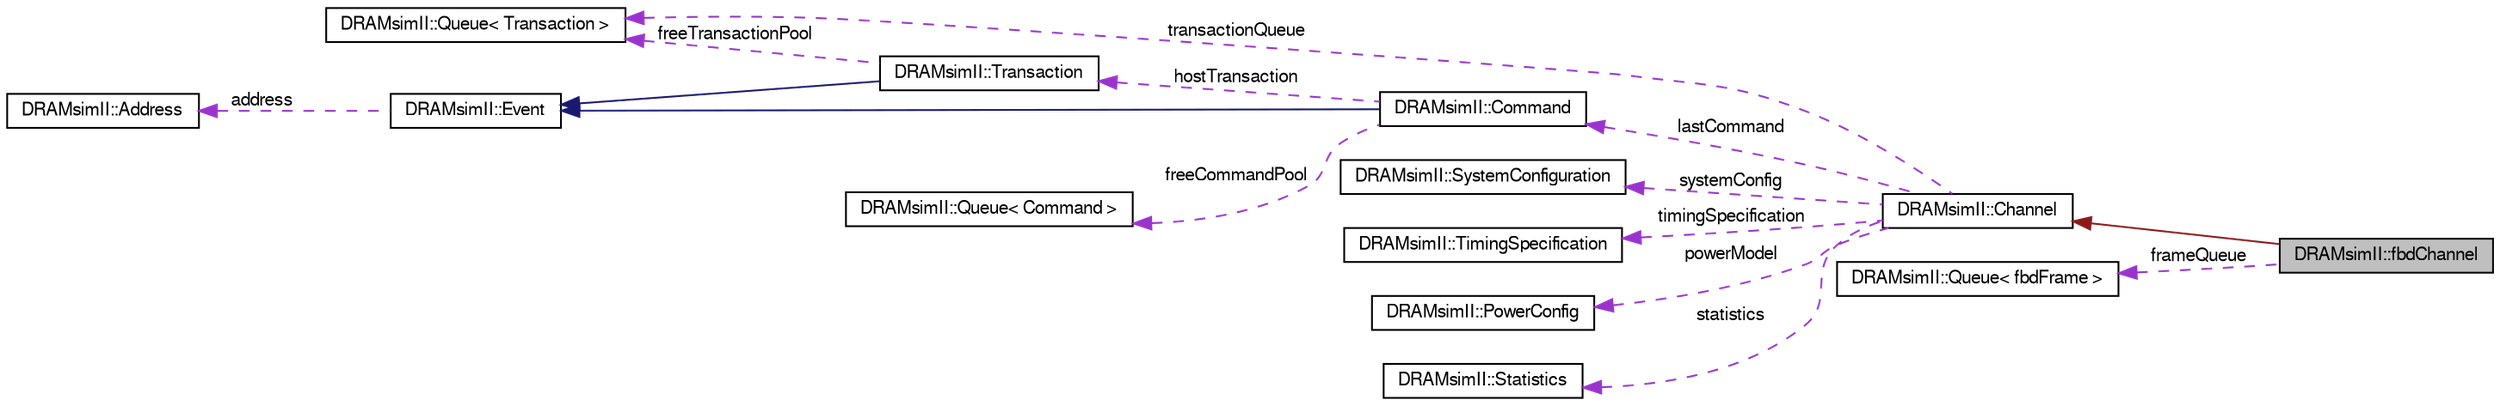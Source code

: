 digraph G
{
  bgcolor="transparent";
  edge [fontname="FreeSans",fontsize="10",labelfontname="FreeSans",labelfontsize="10"];
  node [fontname="FreeSans",fontsize="10",shape=record];
  rankdir=LR;
  Node1 [label="DRAMsimII::fbdChannel",height=0.2,width=0.4,color="black", fillcolor="grey75", style="filled" fontcolor="black"];
  Node2 -> Node1 [dir=back,color="firebrick4",fontsize="10",style="solid",fontname="FreeSans"];
  Node2 [label="DRAMsimII::Channel",height=0.2,width=0.4,color="black",URL="$class_d_r_a_msim_i_i_1_1_channel.html",tooltip="represents a DRAM channel, has individual timing parameters, ranks, banks, clock..."];
  Node3 -> Node2 [dir=back,color="darkorchid3",fontsize="10",style="dashed",label="lastCommand",fontname="FreeSans"];
  Node3 [label="DRAMsimII::Command",height=0.2,width=0.4,color="black",URL="$class_d_r_a_msim_i_i_1_1_command.html",tooltip="represents a DRAM command from the memory controller to the DRAMs"];
  Node4 -> Node3 [dir=back,color="midnightblue",fontsize="10",style="solid",fontname="FreeSans"];
  Node4 [label="DRAMsimII::Event",height=0.2,width=0.4,color="black",URL="$class_d_r_a_msim_i_i_1_1_event.html",tooltip="pending event queue"];
  Node5 -> Node4 [dir=back,color="darkorchid3",fontsize="10",style="dashed",label="address",fontname="FreeSans"];
  Node5 [label="DRAMsimII::Address",height=0.2,width=0.4,color="black",URL="$class_d_r_a_msim_i_i_1_1_address.html",tooltip="This class logically represents several interpretations of a memory address."];
  Node6 -> Node3 [dir=back,color="darkorchid3",fontsize="10",style="dashed",label="hostTransaction",fontname="FreeSans"];
  Node6 [label="DRAMsimII::Transaction",height=0.2,width=0.4,color="black",URL="$class_d_r_a_msim_i_i_1_1_transaction.html",tooltip="a request to read or write some portion of memory, atomically"];
  Node4 -> Node6 [dir=back,color="midnightblue",fontsize="10",style="solid",fontname="FreeSans"];
  Node7 -> Node6 [dir=back,color="darkorchid3",fontsize="10",style="dashed",label="freeTransactionPool",fontname="FreeSans"];
  Node7 [label="DRAMsimII::Queue\< Transaction \>",height=0.2,width=0.4,color="black",URL="$class_d_r_a_msim_i_i_1_1_queue.html"];
  Node8 -> Node3 [dir=back,color="darkorchid3",fontsize="10",style="dashed",label="freeCommandPool",fontname="FreeSans"];
  Node8 [label="DRAMsimII::Queue\< Command \>",height=0.2,width=0.4,color="black",URL="$class_d_r_a_msim_i_i_1_1_queue.html"];
  Node9 -> Node2 [dir=back,color="darkorchid3",fontsize="10",style="dashed",label="systemConfig",fontname="FreeSans"];
  Node9 [label="DRAMsimII::SystemConfiguration",height=0.2,width=0.4,color="black",URL="$class_d_r_a_msim_i_i_1_1_system_configuration.html",tooltip="stores the system configuration options for a dramSystem"];
  Node10 -> Node2 [dir=back,color="darkorchid3",fontsize="10",style="dashed",label="timingSpecification",fontname="FreeSans"];
  Node10 [label="DRAMsimII::TimingSpecification",height=0.2,width=0.4,color="black",URL="$class_d_r_a_msim_i_i_1_1_timing_specification.html",tooltip="contains all the specs for this channel&#39;s DIMMs"];
  Node11 -> Node2 [dir=back,color="darkorchid3",fontsize="10",style="dashed",label="powerModel",fontname="FreeSans"];
  Node11 [label="DRAMsimII::PowerConfig",height=0.2,width=0.4,color="black",URL="$class_d_r_a_msim_i_i_1_1_power_config.html",tooltip="stores power configuration parameters for this DRAM system necessary to calculate..."];
  Node7 -> Node2 [dir=back,color="darkorchid3",fontsize="10",style="dashed",label="transactionQueue",fontname="FreeSans"];
  Node12 -> Node2 [dir=back,color="darkorchid3",fontsize="10",style="dashed",label="statistics",fontname="FreeSans"];
  Node12 [label="DRAMsimII::Statistics",height=0.2,width=0.4,color="black",URL="$class_d_r_a_msim_i_i_1_1_statistics.html",tooltip="stores statistics about this memory system, primarily relating to counts of transactions/commands..."];
  Node13 -> Node1 [dir=back,color="darkorchid3",fontsize="10",style="dashed",label="frameQueue",fontname="FreeSans"];
  Node13 [label="DRAMsimII::Queue\< fbdFrame \>",height=0.2,width=0.4,color="black",URL="$class_d_r_a_msim_i_i_1_1_queue.html"];
}
